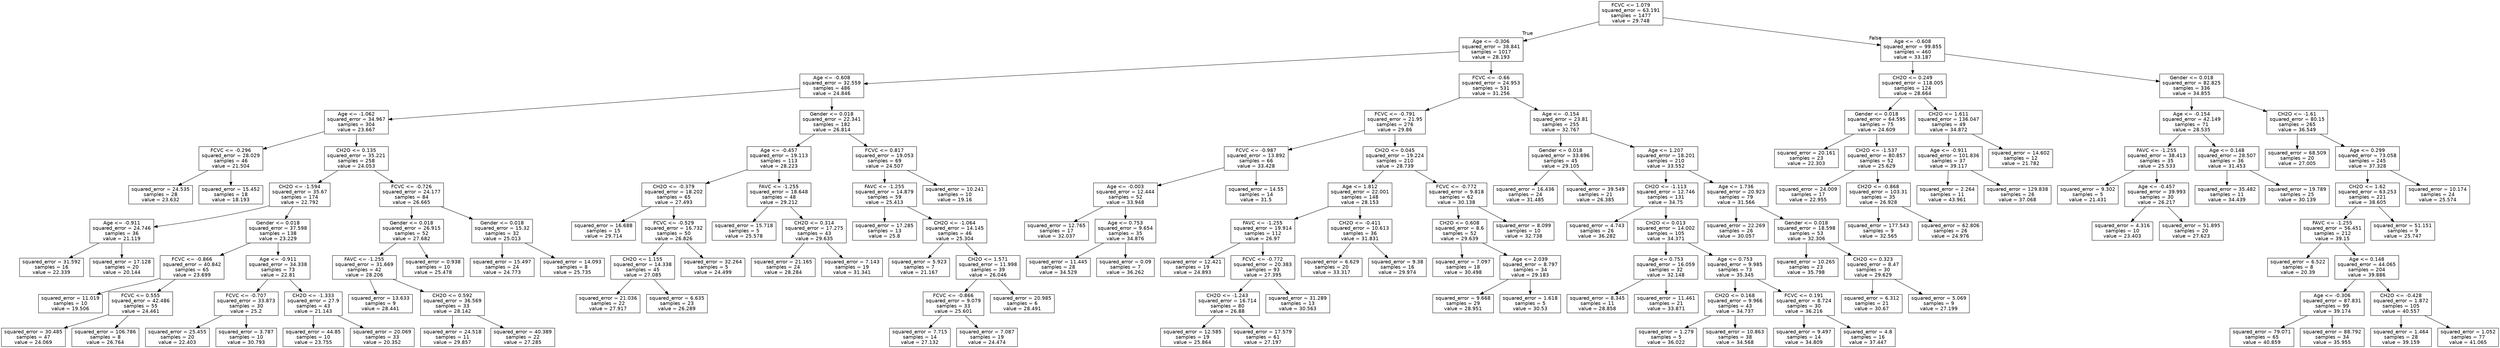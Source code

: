 digraph Tree {
node [shape=box, fontname="helvetica"] ;
edge [fontname="helvetica"] ;
0 [label="FCVC <= 1.079\nsquared_error = 63.191\nsamples = 1477\nvalue = 29.748"] ;
1 [label="Age <= -0.306\nsquared_error = 38.841\nsamples = 1017\nvalue = 28.193"] ;
0 -> 1 [labeldistance=2.5, labelangle=45, headlabel="True"] ;
2 [label="Age <= -0.608\nsquared_error = 32.559\nsamples = 486\nvalue = 24.846"] ;
1 -> 2 ;
3 [label="Age <= -1.062\nsquared_error = 34.967\nsamples = 304\nvalue = 23.667"] ;
2 -> 3 ;
4 [label="FCVC <= -0.296\nsquared_error = 28.029\nsamples = 46\nvalue = 21.504"] ;
3 -> 4 ;
5 [label="squared_error = 24.535\nsamples = 28\nvalue = 23.632"] ;
4 -> 5 ;
6 [label="squared_error = 15.452\nsamples = 18\nvalue = 18.193"] ;
4 -> 6 ;
7 [label="CH2O <= 0.135\nsquared_error = 35.221\nsamples = 258\nvalue = 24.053"] ;
3 -> 7 ;
8 [label="CH2O <= -1.594\nsquared_error = 35.67\nsamples = 174\nvalue = 22.792"] ;
7 -> 8 ;
9 [label="Age <= -0.911\nsquared_error = 24.746\nsamples = 36\nvalue = 21.119"] ;
8 -> 9 ;
10 [label="squared_error = 31.592\nsamples = 16\nvalue = 22.339"] ;
9 -> 10 ;
11 [label="squared_error = 17.128\nsamples = 20\nvalue = 20.144"] ;
9 -> 11 ;
12 [label="Gender <= 0.018\nsquared_error = 37.598\nsamples = 138\nvalue = 23.229"] ;
8 -> 12 ;
13 [label="FCVC <= -0.866\nsquared_error = 40.842\nsamples = 65\nvalue = 23.699"] ;
12 -> 13 ;
14 [label="squared_error = 11.019\nsamples = 10\nvalue = 19.506"] ;
13 -> 14 ;
15 [label="FCVC <= 0.555\nsquared_error = 42.486\nsamples = 55\nvalue = 24.461"] ;
13 -> 15 ;
16 [label="squared_error = 30.485\nsamples = 47\nvalue = 24.069"] ;
15 -> 16 ;
17 [label="squared_error = 106.786\nsamples = 8\nvalue = 26.764"] ;
15 -> 17 ;
18 [label="Age <= -0.911\nsquared_error = 34.338\nsamples = 73\nvalue = 22.81"] ;
12 -> 18 ;
19 [label="FCVC <= -0.707\nsquared_error = 33.873\nsamples = 30\nvalue = 25.2"] ;
18 -> 19 ;
20 [label="squared_error = 25.455\nsamples = 20\nvalue = 22.403"] ;
19 -> 20 ;
21 [label="squared_error = 3.787\nsamples = 10\nvalue = 30.793"] ;
19 -> 21 ;
22 [label="CH2O <= -1.333\nsquared_error = 27.9\nsamples = 43\nvalue = 21.143"] ;
18 -> 22 ;
23 [label="squared_error = 44.85\nsamples = 10\nvalue = 23.755"] ;
22 -> 23 ;
24 [label="squared_error = 20.069\nsamples = 33\nvalue = 20.352"] ;
22 -> 24 ;
25 [label="FCVC <= -0.726\nsquared_error = 24.177\nsamples = 84\nvalue = 26.665"] ;
7 -> 25 ;
26 [label="Gender <= 0.018\nsquared_error = 26.915\nsamples = 52\nvalue = 27.682"] ;
25 -> 26 ;
27 [label="FAVC <= -1.255\nsquared_error = 31.669\nsamples = 42\nvalue = 28.206"] ;
26 -> 27 ;
28 [label="squared_error = 13.633\nsamples = 9\nvalue = 28.441"] ;
27 -> 28 ;
29 [label="CH2O <= 0.592\nsquared_error = 36.569\nsamples = 33\nvalue = 28.142"] ;
27 -> 29 ;
30 [label="squared_error = 24.518\nsamples = 11\nvalue = 29.857"] ;
29 -> 30 ;
31 [label="squared_error = 40.389\nsamples = 22\nvalue = 27.285"] ;
29 -> 31 ;
32 [label="squared_error = 0.938\nsamples = 10\nvalue = 25.478"] ;
26 -> 32 ;
33 [label="Gender <= 0.018\nsquared_error = 15.32\nsamples = 32\nvalue = 25.013"] ;
25 -> 33 ;
34 [label="squared_error = 15.497\nsamples = 24\nvalue = 24.773"] ;
33 -> 34 ;
35 [label="squared_error = 14.093\nsamples = 8\nvalue = 25.735"] ;
33 -> 35 ;
36 [label="Gender <= 0.018\nsquared_error = 22.341\nsamples = 182\nvalue = 26.814"] ;
2 -> 36 ;
37 [label="Age <= -0.457\nsquared_error = 19.113\nsamples = 113\nvalue = 28.223"] ;
36 -> 37 ;
38 [label="CH2O <= -0.379\nsquared_error = 18.202\nsamples = 65\nvalue = 27.493"] ;
37 -> 38 ;
39 [label="squared_error = 16.688\nsamples = 15\nvalue = 29.714"] ;
38 -> 39 ;
40 [label="FCVC <= -0.529\nsquared_error = 16.732\nsamples = 50\nvalue = 26.826"] ;
38 -> 40 ;
41 [label="CH2O <= 1.155\nsquared_error = 14.338\nsamples = 45\nvalue = 27.085"] ;
40 -> 41 ;
42 [label="squared_error = 21.036\nsamples = 22\nvalue = 27.917"] ;
41 -> 42 ;
43 [label="squared_error = 6.635\nsamples = 23\nvalue = 26.289"] ;
41 -> 43 ;
44 [label="squared_error = 32.264\nsamples = 5\nvalue = 24.499"] ;
40 -> 44 ;
45 [label="FAVC <= -1.255\nsquared_error = 18.648\nsamples = 48\nvalue = 29.212"] ;
37 -> 45 ;
46 [label="squared_error = 15.718\nsamples = 5\nvalue = 25.578"] ;
45 -> 46 ;
47 [label="CH2O <= 0.314\nsquared_error = 17.275\nsamples = 43\nvalue = 29.635"] ;
45 -> 47 ;
48 [label="squared_error = 21.165\nsamples = 24\nvalue = 28.284"] ;
47 -> 48 ;
49 [label="squared_error = 7.143\nsamples = 19\nvalue = 31.341"] ;
47 -> 49 ;
50 [label="FCVC <= 0.817\nsquared_error = 19.053\nsamples = 69\nvalue = 24.507"] ;
36 -> 50 ;
51 [label="FAVC <= -1.255\nsquared_error = 14.879\nsamples = 59\nvalue = 25.413"] ;
50 -> 51 ;
52 [label="squared_error = 17.285\nsamples = 13\nvalue = 25.8"] ;
51 -> 52 ;
53 [label="CH2O <= -1.064\nsquared_error = 14.145\nsamples = 46\nvalue = 25.304"] ;
51 -> 53 ;
54 [label="squared_error = 5.923\nsamples = 7\nvalue = 21.167"] ;
53 -> 54 ;
55 [label="CH2O <= 1.571\nsquared_error = 11.998\nsamples = 39\nvalue = 26.046"] ;
53 -> 55 ;
56 [label="FCVC <= -0.866\nsquared_error = 9.079\nsamples = 33\nvalue = 25.601"] ;
55 -> 56 ;
57 [label="squared_error = 7.715\nsamples = 14\nvalue = 27.132"] ;
56 -> 57 ;
58 [label="squared_error = 7.087\nsamples = 19\nvalue = 24.474"] ;
56 -> 58 ;
59 [label="squared_error = 20.985\nsamples = 6\nvalue = 28.491"] ;
55 -> 59 ;
60 [label="squared_error = 10.241\nsamples = 10\nvalue = 19.16"] ;
50 -> 60 ;
61 [label="FCVC <= -0.66\nsquared_error = 24.953\nsamples = 531\nvalue = 31.256"] ;
1 -> 61 ;
62 [label="FCVC <= -0.791\nsquared_error = 21.95\nsamples = 276\nvalue = 29.86"] ;
61 -> 62 ;
63 [label="FCVC <= -0.987\nsquared_error = 13.892\nsamples = 66\nvalue = 33.428"] ;
62 -> 63 ;
64 [label="Age <= -0.003\nsquared_error = 12.444\nsamples = 52\nvalue = 33.948"] ;
63 -> 64 ;
65 [label="squared_error = 12.765\nsamples = 17\nvalue = 32.037"] ;
64 -> 65 ;
66 [label="Age <= 0.753\nsquared_error = 9.654\nsamples = 35\nvalue = 34.876"] ;
64 -> 66 ;
67 [label="squared_error = 11.445\nsamples = 28\nvalue = 34.529"] ;
66 -> 67 ;
68 [label="squared_error = 0.09\nsamples = 7\nvalue = 36.262"] ;
66 -> 68 ;
69 [label="squared_error = 14.55\nsamples = 14\nvalue = 31.5"] ;
63 -> 69 ;
70 [label="CH2O <= 0.045\nsquared_error = 19.224\nsamples = 210\nvalue = 28.739"] ;
62 -> 70 ;
71 [label="Age <= 1.812\nsquared_error = 22.001\nsamples = 148\nvalue = 28.153"] ;
70 -> 71 ;
72 [label="FAVC <= -1.255\nsquared_error = 19.914\nsamples = 112\nvalue = 26.97"] ;
71 -> 72 ;
73 [label="squared_error = 12.421\nsamples = 19\nvalue = 24.893"] ;
72 -> 73 ;
74 [label="FCVC <= -0.772\nsquared_error = 20.383\nsamples = 93\nvalue = 27.395"] ;
72 -> 74 ;
75 [label="CH2O <= -1.243\nsquared_error = 16.714\nsamples = 80\nvalue = 26.88"] ;
74 -> 75 ;
76 [label="squared_error = 12.585\nsamples = 19\nvalue = 25.864"] ;
75 -> 76 ;
77 [label="squared_error = 17.579\nsamples = 61\nvalue = 27.197"] ;
75 -> 77 ;
78 [label="squared_error = 31.289\nsamples = 13\nvalue = 30.563"] ;
74 -> 78 ;
79 [label="CH2O <= -0.411\nsquared_error = 10.613\nsamples = 36\nvalue = 31.831"] ;
71 -> 79 ;
80 [label="squared_error = 6.629\nsamples = 20\nvalue = 33.317"] ;
79 -> 80 ;
81 [label="squared_error = 9.38\nsamples = 16\nvalue = 29.974"] ;
79 -> 81 ;
82 [label="FCVC <= -0.772\nsquared_error = 9.818\nsamples = 62\nvalue = 30.138"] ;
70 -> 82 ;
83 [label="CH2O <= 0.608\nsquared_error = 8.6\nsamples = 52\nvalue = 29.639"] ;
82 -> 83 ;
84 [label="squared_error = 7.097\nsamples = 18\nvalue = 30.498"] ;
83 -> 84 ;
85 [label="Age <= 2.039\nsquared_error = 8.797\nsamples = 34\nvalue = 29.183"] ;
83 -> 85 ;
86 [label="squared_error = 9.668\nsamples = 29\nvalue = 28.951"] ;
85 -> 86 ;
87 [label="squared_error = 1.618\nsamples = 5\nvalue = 30.53"] ;
85 -> 87 ;
88 [label="squared_error = 8.099\nsamples = 10\nvalue = 32.738"] ;
82 -> 88 ;
89 [label="Age <= -0.154\nsquared_error = 23.81\nsamples = 255\nvalue = 32.767"] ;
61 -> 89 ;
90 [label="Gender <= 0.018\nsquared_error = 33.696\nsamples = 45\nvalue = 29.105"] ;
89 -> 90 ;
91 [label="squared_error = 16.436\nsamples = 24\nvalue = 31.485"] ;
90 -> 91 ;
92 [label="squared_error = 39.549\nsamples = 21\nvalue = 26.385"] ;
90 -> 92 ;
93 [label="Age <= 1.207\nsquared_error = 18.201\nsamples = 210\nvalue = 33.552"] ;
89 -> 93 ;
94 [label="CH2O <= -1.113\nsquared_error = 12.746\nsamples = 131\nvalue = 34.75"] ;
93 -> 94 ;
95 [label="squared_error = 4.743\nsamples = 26\nvalue = 36.282"] ;
94 -> 95 ;
96 [label="CH2O <= 0.013\nsquared_error = 14.002\nsamples = 105\nvalue = 34.371"] ;
94 -> 96 ;
97 [label="Age <= 0.753\nsquared_error = 16.059\nsamples = 32\nvalue = 32.148"] ;
96 -> 97 ;
98 [label="squared_error = 8.345\nsamples = 11\nvalue = 28.858"] ;
97 -> 98 ;
99 [label="squared_error = 11.461\nsamples = 21\nvalue = 33.871"] ;
97 -> 99 ;
100 [label="Age <= 0.753\nsquared_error = 9.985\nsamples = 73\nvalue = 35.345"] ;
96 -> 100 ;
101 [label="CH2O <= 0.168\nsquared_error = 9.966\nsamples = 43\nvalue = 34.737"] ;
100 -> 101 ;
102 [label="squared_error = 1.279\nsamples = 5\nvalue = 36.022"] ;
101 -> 102 ;
103 [label="squared_error = 10.863\nsamples = 38\nvalue = 34.568"] ;
101 -> 103 ;
104 [label="FCVC <= 0.191\nsquared_error = 8.724\nsamples = 30\nvalue = 36.216"] ;
100 -> 104 ;
105 [label="squared_error = 9.497\nsamples = 14\nvalue = 34.809"] ;
104 -> 105 ;
106 [label="squared_error = 4.8\nsamples = 16\nvalue = 37.447"] ;
104 -> 106 ;
107 [label="Age <= 1.736\nsquared_error = 20.923\nsamples = 79\nvalue = 31.566"] ;
93 -> 107 ;
108 [label="squared_error = 22.269\nsamples = 26\nvalue = 30.057"] ;
107 -> 108 ;
109 [label="Gender <= 0.018\nsquared_error = 18.598\nsamples = 53\nvalue = 32.306"] ;
107 -> 109 ;
110 [label="squared_error = 10.265\nsamples = 23\nvalue = 35.798"] ;
109 -> 110 ;
111 [label="CH2O <= 0.323\nsquared_error = 8.47\nsamples = 30\nvalue = 29.629"] ;
109 -> 111 ;
112 [label="squared_error = 6.312\nsamples = 21\nvalue = 30.67"] ;
111 -> 112 ;
113 [label="squared_error = 5.069\nsamples = 9\nvalue = 27.199"] ;
111 -> 113 ;
114 [label="Age <= -0.608\nsquared_error = 99.855\nsamples = 460\nvalue = 33.187"] ;
0 -> 114 [labeldistance=2.5, labelangle=-45, headlabel="False"] ;
115 [label="CH2O <= 0.249\nsquared_error = 118.005\nsamples = 124\nvalue = 28.664"] ;
114 -> 115 ;
116 [label="Gender <= 0.018\nsquared_error = 64.595\nsamples = 75\nvalue = 24.609"] ;
115 -> 116 ;
117 [label="squared_error = 20.161\nsamples = 23\nvalue = 22.303"] ;
116 -> 117 ;
118 [label="CH2O <= -1.537\nsquared_error = 80.857\nsamples = 52\nvalue = 25.629"] ;
116 -> 118 ;
119 [label="squared_error = 24.009\nsamples = 17\nvalue = 22.955"] ;
118 -> 119 ;
120 [label="CH2O <= -0.868\nsquared_error = 103.31\nsamples = 35\nvalue = 26.928"] ;
118 -> 120 ;
121 [label="squared_error = 177.543\nsamples = 9\nvalue = 32.565"] ;
120 -> 121 ;
122 [label="squared_error = 62.806\nsamples = 26\nvalue = 24.976"] ;
120 -> 122 ;
123 [label="CH2O <= 1.611\nsquared_error = 136.047\nsamples = 49\nvalue = 34.872"] ;
115 -> 123 ;
124 [label="Age <= -0.911\nsquared_error = 101.836\nsamples = 37\nvalue = 39.117"] ;
123 -> 124 ;
125 [label="squared_error = 2.264\nsamples = 11\nvalue = 43.961"] ;
124 -> 125 ;
126 [label="squared_error = 129.838\nsamples = 26\nvalue = 37.068"] ;
124 -> 126 ;
127 [label="squared_error = 14.602\nsamples = 12\nvalue = 21.782"] ;
123 -> 127 ;
128 [label="Gender <= 0.018\nsquared_error = 82.825\nsamples = 336\nvalue = 34.855"] ;
114 -> 128 ;
129 [label="Age <= -0.154\nsquared_error = 42.149\nsamples = 71\nvalue = 28.535"] ;
128 -> 129 ;
130 [label="FAVC <= -1.255\nsquared_error = 38.413\nsamples = 35\nvalue = 25.533"] ;
129 -> 130 ;
131 [label="squared_error = 9.302\nsamples = 5\nvalue = 21.431"] ;
130 -> 131 ;
132 [label="Age <= -0.457\nsquared_error = 39.993\nsamples = 30\nvalue = 26.217"] ;
130 -> 132 ;
133 [label="squared_error = 4.316\nsamples = 10\nvalue = 23.403"] ;
132 -> 133 ;
134 [label="squared_error = 51.895\nsamples = 20\nvalue = 27.623"] ;
132 -> 134 ;
135 [label="Age <= 0.148\nsquared_error = 28.507\nsamples = 36\nvalue = 31.453"] ;
129 -> 135 ;
136 [label="squared_error = 35.482\nsamples = 11\nvalue = 34.439"] ;
135 -> 136 ;
137 [label="squared_error = 19.789\nsamples = 25\nvalue = 30.139"] ;
135 -> 137 ;
138 [label="CH2O <= -1.61\nsquared_error = 80.15\nsamples = 265\nvalue = 36.549"] ;
128 -> 138 ;
139 [label="squared_error = 68.509\nsamples = 20\nvalue = 27.005"] ;
138 -> 139 ;
140 [label="Age <= 0.299\nsquared_error = 73.058\nsamples = 245\nvalue = 37.328"] ;
138 -> 140 ;
141 [label="CH2O <= 1.62\nsquared_error = 63.253\nsamples = 221\nvalue = 38.605"] ;
140 -> 141 ;
142 [label="FAVC <= -1.255\nsquared_error = 56.451\nsamples = 212\nvalue = 39.15"] ;
141 -> 142 ;
143 [label="squared_error = 6.522\nsamples = 8\nvalue = 20.39"] ;
142 -> 143 ;
144 [label="Age <= 0.148\nsquared_error = 44.065\nsamples = 204\nvalue = 39.886"] ;
142 -> 144 ;
145 [label="Age <= -0.306\nsquared_error = 87.831\nsamples = 99\nvalue = 39.174"] ;
144 -> 145 ;
146 [label="squared_error = 79.071\nsamples = 65\nvalue = 40.859"] ;
145 -> 146 ;
147 [label="squared_error = 88.792\nsamples = 34\nvalue = 35.955"] ;
145 -> 147 ;
148 [label="CH2O <= -0.428\nsquared_error = 1.872\nsamples = 105\nvalue = 40.557"] ;
144 -> 148 ;
149 [label="squared_error = 1.464\nsamples = 28\nvalue = 39.159"] ;
148 -> 149 ;
150 [label="squared_error = 1.052\nsamples = 77\nvalue = 41.065"] ;
148 -> 150 ;
151 [label="squared_error = 51.151\nsamples = 9\nvalue = 25.747"] ;
141 -> 151 ;
152 [label="squared_error = 10.174\nsamples = 24\nvalue = 25.574"] ;
140 -> 152 ;
}